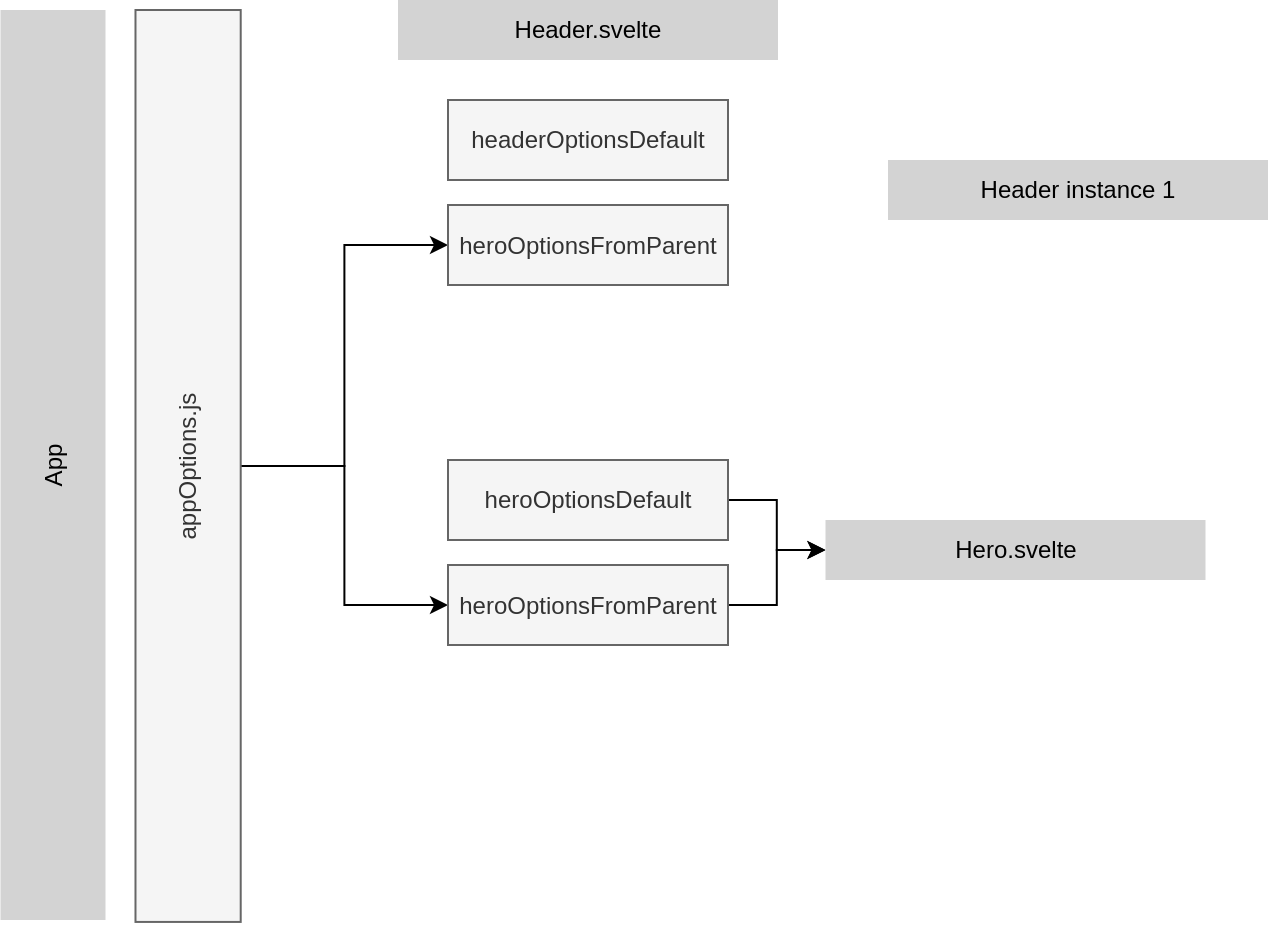 <mxfile version="20.8.5" type="github"><diagram id="IGUBsqEvJBDToRgxuwG9" name="Page-1"><mxGraphModel dx="1179" dy="650" grid="1" gridSize="10" guides="1" tooltips="1" connect="1" arrows="1" fold="1" page="1" pageScale="1" pageWidth="1100" pageHeight="1700" math="0" shadow="0"><root><mxCell id="0"/><mxCell id="1" parent="0"/><mxCell id="0CWngfslQhV5JmRdgVPv-1" value="App" style="text;html=1;strokeColor=none;fillColor=lightGray;align=center;verticalAlign=middle;whiteSpace=wrap;rounded=0;rotation=-90;" parent="1" vertex="1"><mxGeometry x="-190" y="216.25" width="455" height="52.5" as="geometry"/></mxCell><mxCell id="PyMM_Ea5d_zF53Q1OTcc-1" style="edgeStyle=orthogonalEdgeStyle;rounded=0;orthogonalLoop=1;jettySize=auto;html=1;entryX=0;entryY=0.5;entryDx=0;entryDy=0;" edge="1" parent="1" source="0CWngfslQhV5JmRdgVPv-4" target="0CWngfslQhV5JmRdgVPv-7"><mxGeometry relative="1" as="geometry"/></mxCell><mxCell id="PyMM_Ea5d_zF53Q1OTcc-2" style="edgeStyle=orthogonalEdgeStyle;rounded=0;orthogonalLoop=1;jettySize=auto;html=1;entryX=0;entryY=0.5;entryDx=0;entryDy=0;" edge="1" parent="1" source="0CWngfslQhV5JmRdgVPv-4" target="0CWngfslQhV5JmRdgVPv-14"><mxGeometry relative="1" as="geometry"/></mxCell><mxCell id="0CWngfslQhV5JmRdgVPv-4" value="appOptions.js" style="text;html=1;align=center;verticalAlign=middle;whiteSpace=wrap;rounded=0;rotation=-90;fillColor=#f5f5f5;fontColor=#333333;strokeColor=#666666;" parent="1" vertex="1"><mxGeometry x="-122.93" y="216.68" width="455.96" height="52.61" as="geometry"/></mxCell><mxCell id="0CWngfslQhV5JmRdgVPv-5" value="Header.svelte" style="text;html=1;strokeColor=none;fillColor=lightGray;align=center;verticalAlign=middle;whiteSpace=wrap;rounded=0;rotation=0;" parent="1" vertex="1"><mxGeometry x="210" y="10" width="190" height="30" as="geometry"/></mxCell><mxCell id="0CWngfslQhV5JmRdgVPv-6" value="headerOptionsDefault" style="text;html=1;align=center;verticalAlign=middle;whiteSpace=wrap;rounded=0;rotation=0;fillColor=#f5f5f5;fontColor=#333333;strokeColor=#666666;" parent="1" vertex="1"><mxGeometry x="235" y="60" width="140" height="40" as="geometry"/></mxCell><mxCell id="0CWngfslQhV5JmRdgVPv-7" value="heroOptionsFromParent" style="text;html=1;align=center;verticalAlign=middle;whiteSpace=wrap;rounded=0;rotation=0;fillColor=#f5f5f5;fontColor=#333333;strokeColor=#666666;" parent="1" vertex="1"><mxGeometry x="235" y="112.5" width="140" height="40" as="geometry"/></mxCell><mxCell id="0CWngfslQhV5JmRdgVPv-19" style="edgeStyle=orthogonalEdgeStyle;rounded=0;orthogonalLoop=1;jettySize=auto;html=1;" parent="1" source="0CWngfslQhV5JmRdgVPv-12" target="0CWngfslQhV5JmRdgVPv-15" edge="1"><mxGeometry relative="1" as="geometry"/></mxCell><mxCell id="0CWngfslQhV5JmRdgVPv-12" value="heroOptionsDefault" style="text;html=1;align=center;verticalAlign=middle;whiteSpace=wrap;rounded=0;rotation=0;fillColor=#f5f5f5;fontColor=#333333;strokeColor=#666666;" parent="1" vertex="1"><mxGeometry x="235" y="240" width="140" height="40" as="geometry"/></mxCell><mxCell id="0CWngfslQhV5JmRdgVPv-18" style="edgeStyle=orthogonalEdgeStyle;rounded=0;orthogonalLoop=1;jettySize=auto;html=1;entryX=0;entryY=0.5;entryDx=0;entryDy=0;" parent="1" source="0CWngfslQhV5JmRdgVPv-14" target="0CWngfslQhV5JmRdgVPv-15" edge="1"><mxGeometry relative="1" as="geometry"/></mxCell><mxCell id="0CWngfslQhV5JmRdgVPv-14" value="heroOptionsFromParent" style="text;html=1;align=center;verticalAlign=middle;whiteSpace=wrap;rounded=0;rotation=0;fillColor=#f5f5f5;fontColor=#333333;strokeColor=#666666;" parent="1" vertex="1"><mxGeometry x="235" y="292.5" width="140" height="40" as="geometry"/></mxCell><mxCell id="0CWngfslQhV5JmRdgVPv-15" value="Hero.svelte" style="text;html=1;strokeColor=none;fillColor=lightGray;align=center;verticalAlign=middle;whiteSpace=wrap;rounded=0;rotation=0;" parent="1" vertex="1"><mxGeometry x="423.75" y="270" width="190" height="30" as="geometry"/></mxCell><mxCell id="PyMM_Ea5d_zF53Q1OTcc-4" value="Header instance 1" style="text;html=1;strokeColor=none;fillColor=lightGray;align=center;verticalAlign=middle;whiteSpace=wrap;rounded=0;rotation=0;" vertex="1" parent="1"><mxGeometry x="455" y="90" width="190" height="30" as="geometry"/></mxCell></root></mxGraphModel></diagram></mxfile>